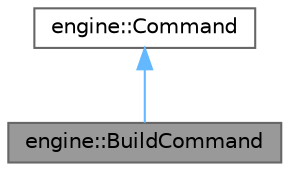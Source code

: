 digraph "engine::BuildCommand"
{
 // LATEX_PDF_SIZE
  bgcolor="transparent";
  edge [fontname=Helvetica,fontsize=10,labelfontname=Helvetica,labelfontsize=10];
  node [fontname=Helvetica,fontsize=10,shape=box,height=0.2,width=0.4];
  Node1 [label="engine::BuildCommand",height=0.2,width=0.4,color="gray40", fillcolor="grey60", style="filled", fontcolor="black",tooltip="class BuildCommand -"];
  Node2 -> Node1 [dir="back",color="steelblue1",style="solid"];
  Node2 [label="engine::Command",height=0.2,width=0.4,color="gray40", fillcolor="white", style="filled",URL="$classengine_1_1_command.html",tooltip="class Command -"];
}
